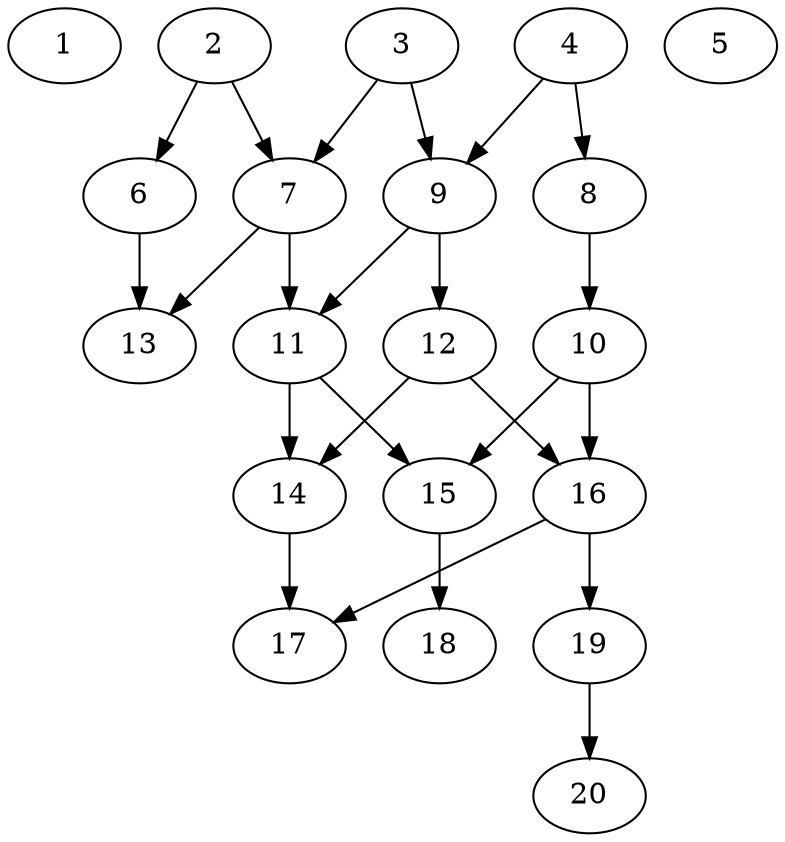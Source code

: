 // DAG automatically generated by daggen at Sat Jul 27 15:37:47 2019
// ./daggen --dot -n 20 --ccr 0.4 --fat 0.5 --regular 0.5 --density 0.4 --mindata 5242880 --maxdata 52428800 
digraph G {
  1 [size="130703360", alpha="0.19", expect_size="52281344"] 
  2 [size="59412480", alpha="0.18", expect_size="23764992"] 
  2 -> 6 [size ="23764992"]
  2 -> 7 [size ="23764992"]
  3 [size="39544320", alpha="0.10", expect_size="15817728"] 
  3 -> 7 [size ="15817728"]
  3 -> 9 [size ="15817728"]
  4 [size="76625920", alpha="0.14", expect_size="30650368"] 
  4 -> 8 [size ="30650368"]
  4 -> 9 [size ="30650368"]
  5 [size="36544000", alpha="0.07", expect_size="14617600"] 
  6 [size="48619520", alpha="0.13", expect_size="19447808"] 
  6 -> 13 [size ="19447808"]
  7 [size="61739520", alpha="0.04", expect_size="24695808"] 
  7 -> 11 [size ="24695808"]
  7 -> 13 [size ="24695808"]
  8 [size="78359040", alpha="0.17", expect_size="31343616"] 
  8 -> 10 [size ="31343616"]
  9 [size="59363840", alpha="0.09", expect_size="23745536"] 
  9 -> 11 [size ="23745536"]
  9 -> 12 [size ="23745536"]
  10 [size="26260480", alpha="0.17", expect_size="10504192"] 
  10 -> 15 [size ="10504192"]
  10 -> 16 [size ="10504192"]
  11 [size="48995840", alpha="0.10", expect_size="19598336"] 
  11 -> 14 [size ="19598336"]
  11 -> 15 [size ="19598336"]
  12 [size="44794880", alpha="0.16", expect_size="17917952"] 
  12 -> 14 [size ="17917952"]
  12 -> 16 [size ="17917952"]
  13 [size="34524160", alpha="0.06", expect_size="13809664"] 
  14 [size="94123520", alpha="0.04", expect_size="37649408"] 
  14 -> 17 [size ="37649408"]
  15 [size="58762240", alpha="0.00", expect_size="23504896"] 
  15 -> 18 [size ="23504896"]
  16 [size="97149440", alpha="0.15", expect_size="38859776"] 
  16 -> 17 [size ="38859776"]
  16 -> 19 [size ="38859776"]
  17 [size="53726720", alpha="0.06", expect_size="21490688"] 
  18 [size="77053440", alpha="0.19", expect_size="30821376"] 
  19 [size="58739200", alpha="0.08", expect_size="23495680"] 
  19 -> 20 [size ="23495680"]
  20 [size="113894400", alpha="0.02", expect_size="45557760"] 
}
